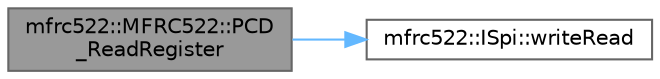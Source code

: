 digraph "mfrc522::MFRC522::PCD_ReadRegister"
{
 // LATEX_PDF_SIZE
  bgcolor="transparent";
  edge [fontname=Helvetica,fontsize=10,labelfontname=Helvetica,labelfontsize=10];
  node [fontname=Helvetica,fontsize=10,shape=box,height=0.2,width=0.4];
  rankdir="LR";
  Node1 [label="mfrc522::MFRC522::PCD\l_ReadRegister",height=0.2,width=0.4,color="gray40", fillcolor="grey60", style="filled", fontcolor="black",tooltip=" "];
  Node1 -> Node2 [color="steelblue1",style="solid"];
  Node2 [label="mfrc522::ISpi::writeRead",height=0.2,width=0.4,color="grey40", fillcolor="white", style="filled",URL="$structmfrc522_1_1_i_spi.html#a251598542df9d4026fc28e832d4770ac",tooltip=" "];
}
